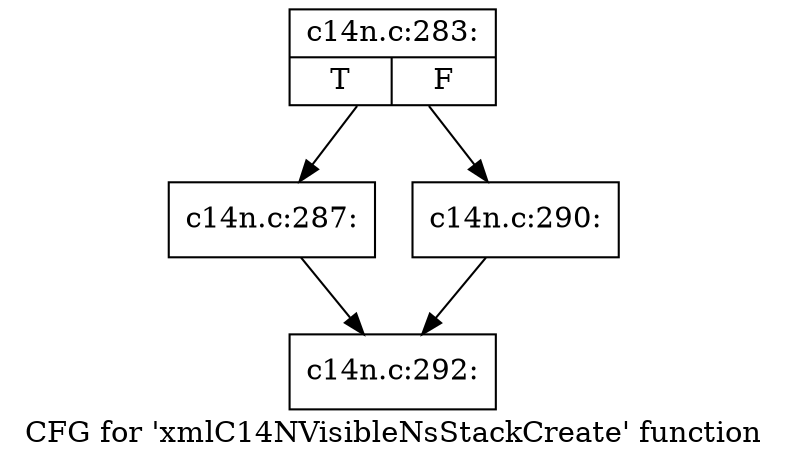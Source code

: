 digraph "CFG for 'xmlC14NVisibleNsStackCreate' function" {
	label="CFG for 'xmlC14NVisibleNsStackCreate' function";

	Node0x4a4e5d0 [shape=record,label="{c14n.c:283:|{<s0>T|<s1>F}}"];
	Node0x4a4e5d0 -> Node0x4a4ea60;
	Node0x4a4e5d0 -> Node0x4a4eab0;
	Node0x4a4ea60 [shape=record,label="{c14n.c:287:}"];
	Node0x4a4ea60 -> Node0x4aa80c0;
	Node0x4a4eab0 [shape=record,label="{c14n.c:290:}"];
	Node0x4a4eab0 -> Node0x4aa80c0;
	Node0x4aa80c0 [shape=record,label="{c14n.c:292:}"];
}
